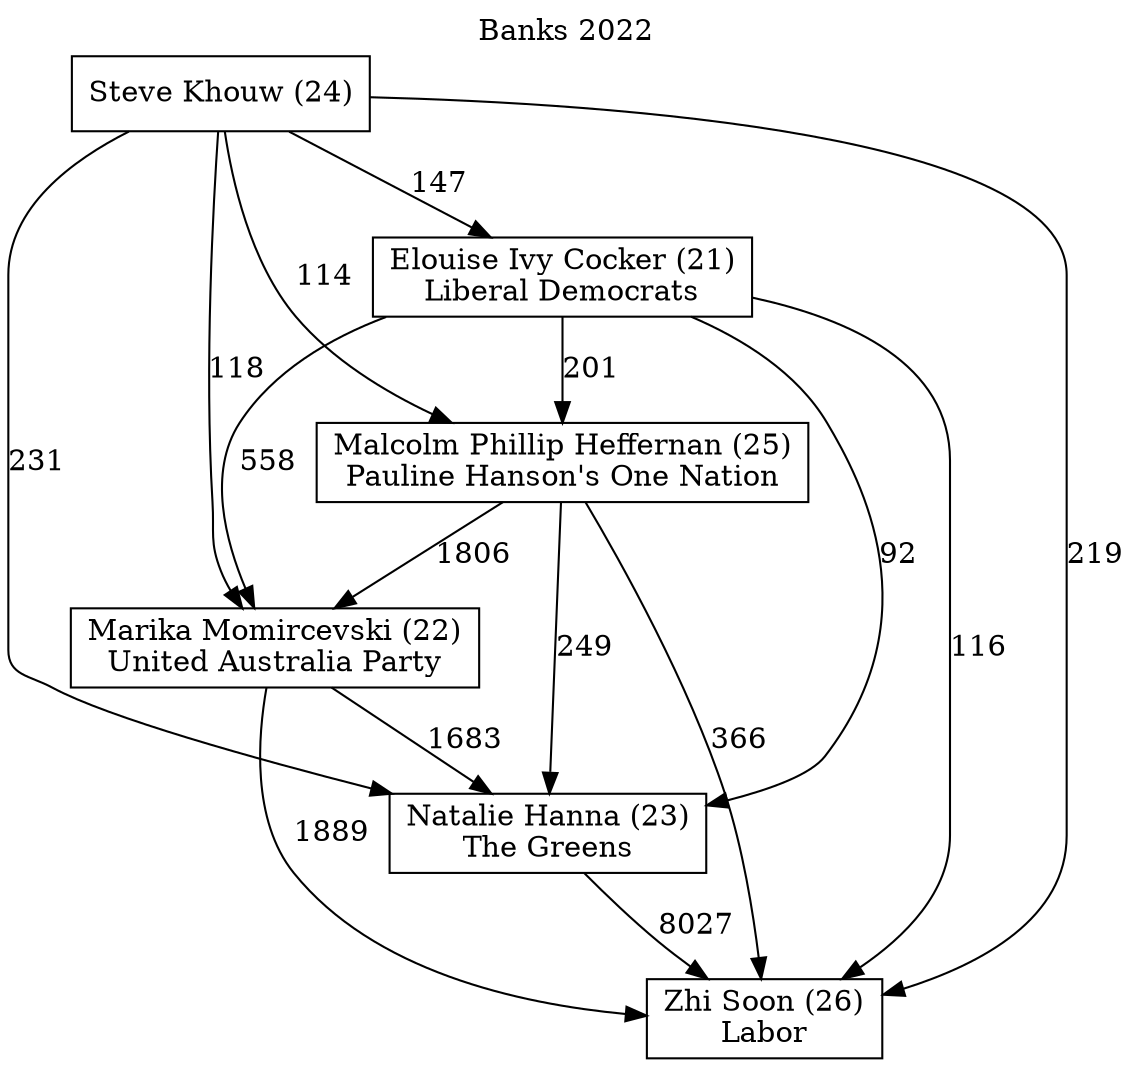 // House preference flow
digraph "Zhi Soon (26)_Banks_2022" {
	graph [label="Banks 2022" labelloc=t mclimit=10]
	node [shape=box]
	"Elouise Ivy Cocker (21)" [label="Elouise Ivy Cocker (21)
Liberal Democrats"]
	"Malcolm Phillip Heffernan (25)" [label="Malcolm Phillip Heffernan (25)
Pauline Hanson's One Nation"]
	"Marika Momircevski (22)" [label="Marika Momircevski (22)
United Australia Party"]
	"Natalie Hanna (23)" [label="Natalie Hanna (23)
The Greens"]
	"Steve Khouw (24)" [label="Steve Khouw (24)
"]
	"Zhi Soon (26)" [label="Zhi Soon (26)
Labor"]
	"Elouise Ivy Cocker (21)" -> "Malcolm Phillip Heffernan (25)" [label=201]
	"Elouise Ivy Cocker (21)" -> "Marika Momircevski (22)" [label=558]
	"Elouise Ivy Cocker (21)" -> "Natalie Hanna (23)" [label=92]
	"Elouise Ivy Cocker (21)" -> "Zhi Soon (26)" [label=116]
	"Malcolm Phillip Heffernan (25)" -> "Marika Momircevski (22)" [label=1806]
	"Malcolm Phillip Heffernan (25)" -> "Natalie Hanna (23)" [label=249]
	"Malcolm Phillip Heffernan (25)" -> "Zhi Soon (26)" [label=366]
	"Marika Momircevski (22)" -> "Natalie Hanna (23)" [label=1683]
	"Marika Momircevski (22)" -> "Zhi Soon (26)" [label=1889]
	"Natalie Hanna (23)" -> "Zhi Soon (26)" [label=8027]
	"Steve Khouw (24)" -> "Elouise Ivy Cocker (21)" [label=147]
	"Steve Khouw (24)" -> "Malcolm Phillip Heffernan (25)" [label=114]
	"Steve Khouw (24)" -> "Marika Momircevski (22)" [label=118]
	"Steve Khouw (24)" -> "Natalie Hanna (23)" [label=231]
	"Steve Khouw (24)" -> "Zhi Soon (26)" [label=219]
}
